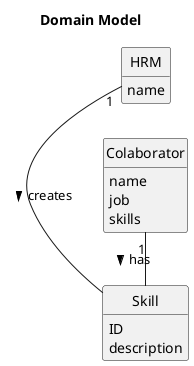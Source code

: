 @startuml
skinparam monochrome true
skinparam packageStyle rectangle
skinparam shadowing false

left to right direction

skinparam classAttributeIconSize 0

hide circle
hide methods

title Domain Model

class HRM {
    name
}

class Skill {
    ID
    description
}

class Colaborator {
    name
    job
    skills
}

HRM "1" - Skill : creates >
Colaborator "1" - Skill : has >
@enduml